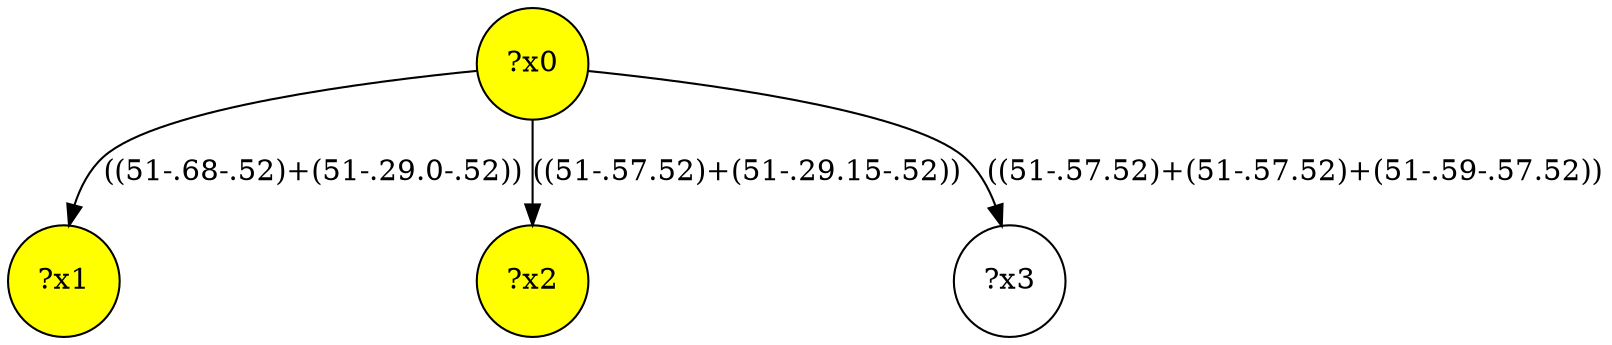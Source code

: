 digraph g {
	x1 [fillcolor="yellow", style="filled," shape=circle, label="?x1"];
	x0 [fillcolor="yellow", style="filled," shape=circle, label="?x0"];
	x2 [fillcolor="yellow", style="filled," shape=circle, label="?x2"];
	x0 -> x1 [label="((51-.68-.52)+(51-.29.0-.52))"];
	x0 -> x2 [label="((51-.57.52)+(51-.29.15-.52))"];
	x3 [shape=circle, label="?x3"];
	x0 -> x3 [label="((51-.57.52)+(51-.57.52)+(51-.59-.57.52))"];
}
